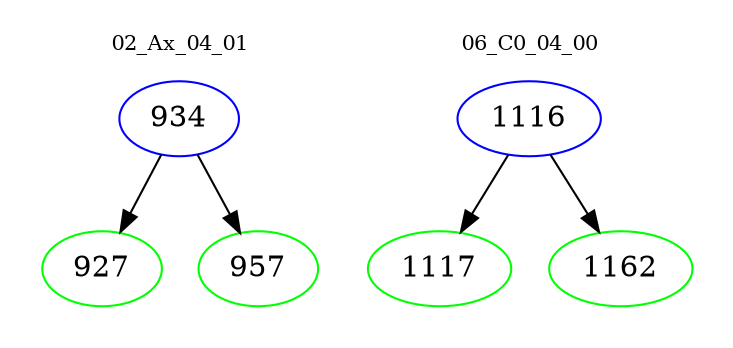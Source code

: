 digraph{
subgraph cluster_0 {
color = white
label = "02_Ax_04_01";
fontsize=10;
T0_934 [label="934", color="blue"]
T0_934 -> T0_927 [color="black"]
T0_927 [label="927", color="green"]
T0_934 -> T0_957 [color="black"]
T0_957 [label="957", color="green"]
}
subgraph cluster_1 {
color = white
label = "06_C0_04_00";
fontsize=10;
T1_1116 [label="1116", color="blue"]
T1_1116 -> T1_1117 [color="black"]
T1_1117 [label="1117", color="green"]
T1_1116 -> T1_1162 [color="black"]
T1_1162 [label="1162", color="green"]
}
}
